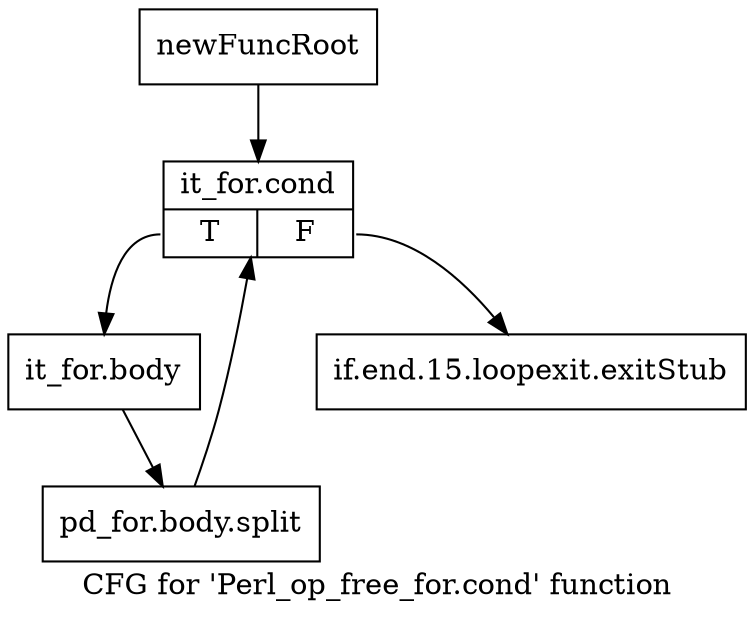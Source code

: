 digraph "CFG for 'Perl_op_free_for.cond' function" {
	label="CFG for 'Perl_op_free_for.cond' function";

	Node0x4bf48e0 [shape=record,label="{newFuncRoot}"];
	Node0x4bf48e0 -> Node0x4bf4d90;
	Node0x4bf4930 [shape=record,label="{if.end.15.loopexit.exitStub}"];
	Node0x4bf4d90 [shape=record,label="{it_for.cond|{<s0>T|<s1>F}}"];
	Node0x4bf4d90:s0 -> Node0x4bf4de0;
	Node0x4bf4d90:s1 -> Node0x4bf4930;
	Node0x4bf4de0 [shape=record,label="{it_for.body}"];
	Node0x4bf4de0 -> Node0x6566a80;
	Node0x6566a80 [shape=record,label="{pd_for.body.split}"];
	Node0x6566a80 -> Node0x4bf4d90;
}
